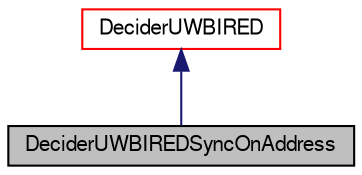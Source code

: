 digraph G
{
  edge [fontname="FreeSans",fontsize="10",labelfontname="FreeSans",labelfontsize="10"];
  node [fontname="FreeSans",fontsize="10",shape=record];
  Node1 [label="DeciderUWBIREDSyncOnAddress",height=0.2,width=0.4,color="black", fillcolor="grey75", style="filled" fontcolor="black"];
  Node2 -> Node1 [dir=back,color="midnightblue",fontsize="10",style="solid",fontname="FreeSans"];
  Node2 [label="DeciderUWBIRED",height=0.2,width=0.4,color="red", fillcolor="white", style="filled",URL="$a00078.html",tooltip="This class implements a model of an energy detection receiver that demodulates UWB-IR..."];
}
